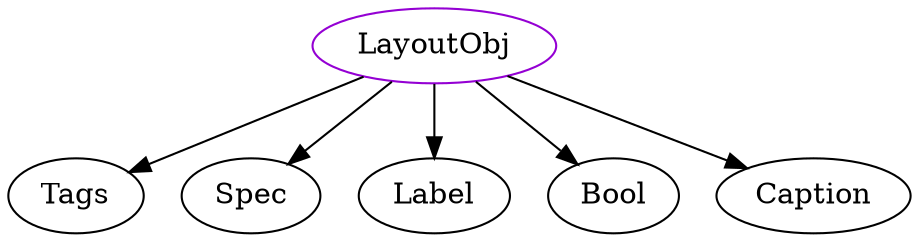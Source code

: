 digraph layoutobj{
LayoutObj -> Tags;
LayoutObj -> Spec;
LayoutObj -> Label;
LayoutObj -> Bool;
LayoutObj -> Caption;
LayoutObj	[shape=oval, color=darkviolet, label="LayoutObj"];
}
